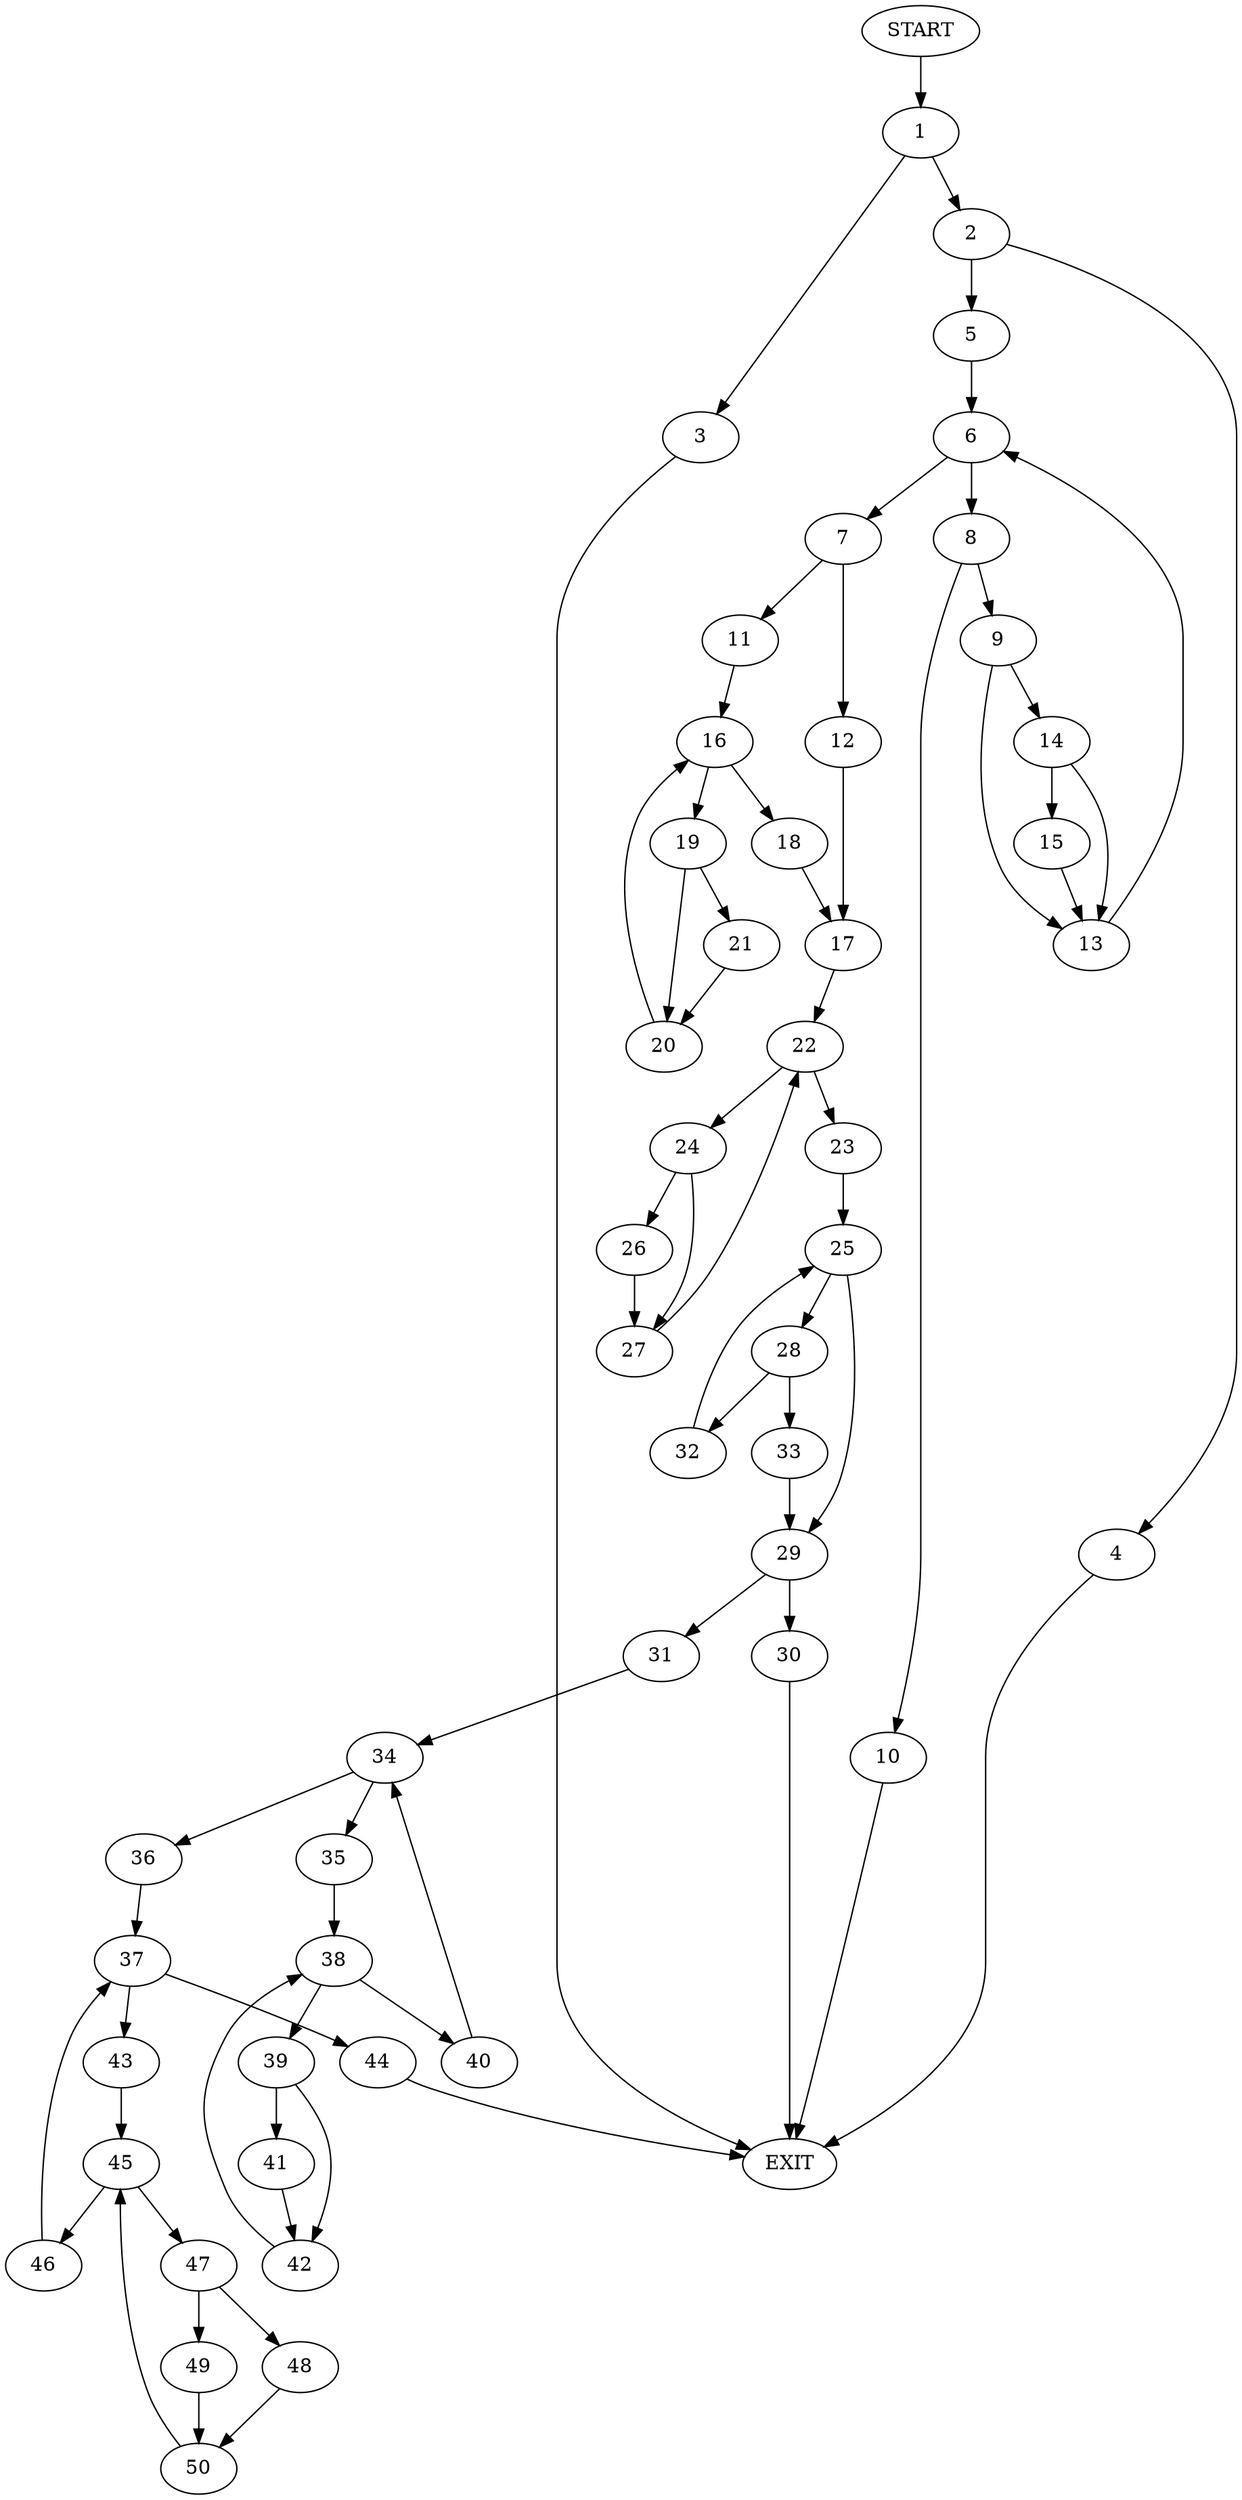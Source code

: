 digraph {
0 [label="START"]
51 [label="EXIT"]
0 -> 1
1 -> 2
1 -> 3
3 -> 51
2 -> 4
2 -> 5
5 -> 6
4 -> 51
6 -> 7
6 -> 8
8 -> 9
8 -> 10
7 -> 11
7 -> 12
10 -> 51
9 -> 13
9 -> 14
13 -> 6
14 -> 15
14 -> 13
15 -> 13
11 -> 16
12 -> 17
16 -> 18
16 -> 19
19 -> 20
19 -> 21
18 -> 17
21 -> 20
20 -> 16
17 -> 22
22 -> 23
22 -> 24
23 -> 25
24 -> 26
24 -> 27
26 -> 27
27 -> 22
25 -> 28
25 -> 29
29 -> 30
29 -> 31
28 -> 32
28 -> 33
32 -> 25
33 -> 29
30 -> 51
31 -> 34
34 -> 35
34 -> 36
36 -> 37
35 -> 38
38 -> 39
38 -> 40
39 -> 41
39 -> 42
40 -> 34
42 -> 38
41 -> 42
37 -> 43
37 -> 44
43 -> 45
44 -> 51
45 -> 46
45 -> 47
47 -> 48
47 -> 49
46 -> 37
48 -> 50
49 -> 50
50 -> 45
}
